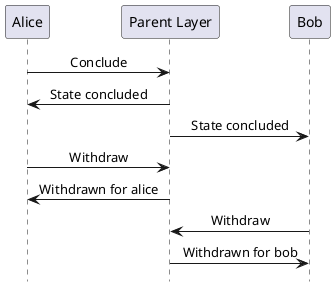 @startuml settle_generic_disputed
hide footbox
skinparam SequenceMessageAlign center

participant "Alice" as alice
participant "Parent Layer" as parentLayer
participant "Bob" as bob

alice -> parentLayer: Conclude
alice <- parentLayer: State concluded
parentLayer -> bob: State concluded

alice -> parentLayer: Withdraw
alice <- parentLayer: Withdrawn for alice

bob -> parentLayer: Withdraw
bob <- parentLayer: Withdrawn for bob

@enduml

